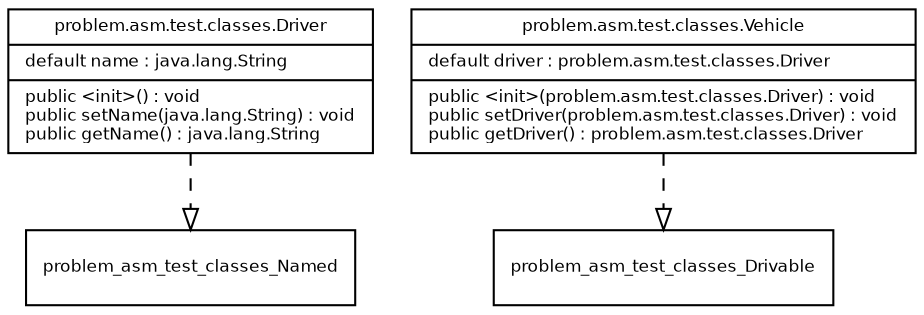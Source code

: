digraph G {
node [
fontname = "Bitstream Vera Sans"
fontsize = 8
shape = "record"
]
edge [
fontname = "Bitstream Vera Sans"
fontsize = 8
]

problem_asm_test_classes_Driver [
	label = "{problem.asm.test.classes.Driver|default name : java.lang.String\l|public \<init\>() : void\lpublic setName(java.lang.String) : void\lpublic getName() : java.lang.String\l}"
]
edge [
	arrowhead = "empty"
	style = "dashed"
]
problem_asm_test_classes_Driver -> problem_asm_test_classes_Named
problem_asm_test_classes_Vehicle [
	label = "{problem.asm.test.classes.Vehicle|default driver : problem.asm.test.classes.Driver\l|public \<init\>(problem.asm.test.classes.Driver) : void\lpublic setDriver(problem.asm.test.classes.Driver) : void\lpublic getDriver() : problem.asm.test.classes.Driver\l}"
]
edge [
	arrowhead = "empty"
	style = "dashed"
]
problem_asm_test_classes_Vehicle -> problem_asm_test_classes_Drivable
}
